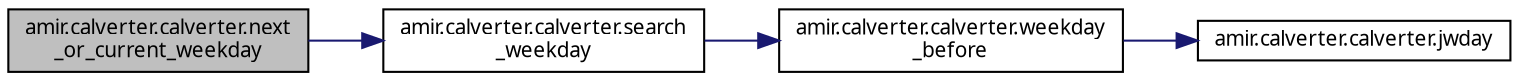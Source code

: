 digraph "amir.calverter.calverter.next_or_current_weekday"
{
 // LATEX_PDF_SIZE
  edge [fontname="FreeSans.ttf",fontsize="10",labelfontname="FreeSans.ttf",labelfontsize="10"];
  node [fontname="FreeSans.ttf",fontsize="10",shape=record];
  rankdir="LR";
  Node1 [label="amir.calverter.calverter.next\l_or_current_weekday",height=0.2,width=0.4,color="black", fillcolor="grey75", style="filled", fontcolor="black",tooltip=" "];
  Node1 -> Node2 [color="midnightblue",fontsize="10",style="solid",fontname="FreeSans.ttf"];
  Node2 [label="amir.calverter.calverter.search\l_weekday",height=0.2,width=0.4,color="black", fillcolor="white", style="filled",URL="$classamir_1_1calverter_1_1calverter.html#ad4cdffe2abca1a9de49754bdcd8ee987",tooltip=" "];
  Node2 -> Node3 [color="midnightblue",fontsize="10",style="solid",fontname="FreeSans.ttf"];
  Node3 [label="amir.calverter.calverter.weekday\l_before",height=0.2,width=0.4,color="black", fillcolor="white", style="filled",URL="$classamir_1_1calverter_1_1calverter.html#a0f3f130fc9b7a5e43aeab4742d109473",tooltip=" "];
  Node3 -> Node4 [color="midnightblue",fontsize="10",style="solid",fontname="FreeSans.ttf"];
  Node4 [label="amir.calverter.calverter.jwday",height=0.2,width=0.4,color="black", fillcolor="white", style="filled",URL="$classamir_1_1calverter_1_1calverter.html#aaf69af6de7625dd32a64244126d868ed",tooltip=" "];
}
